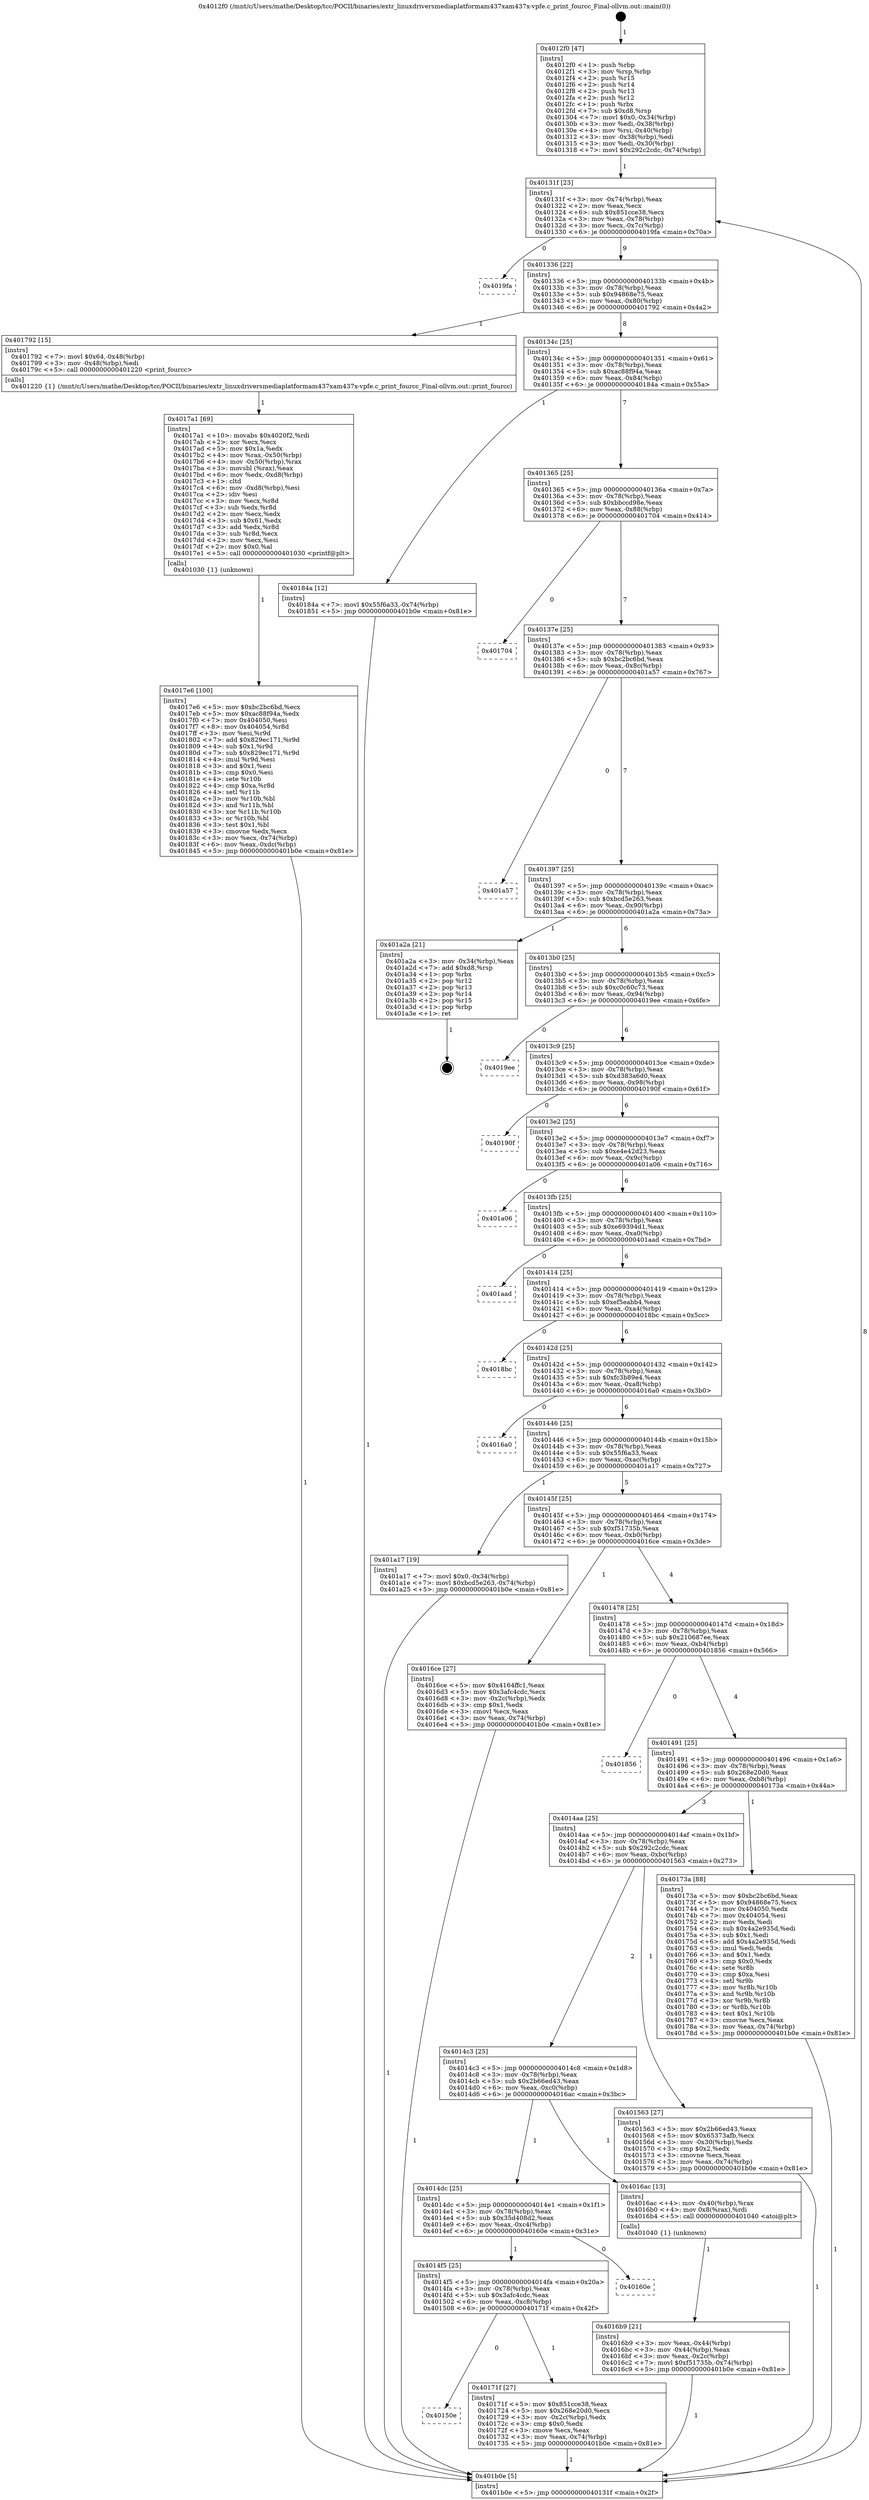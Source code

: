 digraph "0x4012f0" {
  label = "0x4012f0 (/mnt/c/Users/mathe/Desktop/tcc/POCII/binaries/extr_linuxdriversmediaplatformam437xam437x-vpfe.c_print_fourcc_Final-ollvm.out::main(0))"
  labelloc = "t"
  node[shape=record]

  Entry [label="",width=0.3,height=0.3,shape=circle,fillcolor=black,style=filled]
  "0x40131f" [label="{
     0x40131f [23]\l
     | [instrs]\l
     &nbsp;&nbsp;0x40131f \<+3\>: mov -0x74(%rbp),%eax\l
     &nbsp;&nbsp;0x401322 \<+2\>: mov %eax,%ecx\l
     &nbsp;&nbsp;0x401324 \<+6\>: sub $0x851cce38,%ecx\l
     &nbsp;&nbsp;0x40132a \<+3\>: mov %eax,-0x78(%rbp)\l
     &nbsp;&nbsp;0x40132d \<+3\>: mov %ecx,-0x7c(%rbp)\l
     &nbsp;&nbsp;0x401330 \<+6\>: je 00000000004019fa \<main+0x70a\>\l
  }"]
  "0x4019fa" [label="{
     0x4019fa\l
  }", style=dashed]
  "0x401336" [label="{
     0x401336 [22]\l
     | [instrs]\l
     &nbsp;&nbsp;0x401336 \<+5\>: jmp 000000000040133b \<main+0x4b\>\l
     &nbsp;&nbsp;0x40133b \<+3\>: mov -0x78(%rbp),%eax\l
     &nbsp;&nbsp;0x40133e \<+5\>: sub $0x94868e75,%eax\l
     &nbsp;&nbsp;0x401343 \<+3\>: mov %eax,-0x80(%rbp)\l
     &nbsp;&nbsp;0x401346 \<+6\>: je 0000000000401792 \<main+0x4a2\>\l
  }"]
  Exit [label="",width=0.3,height=0.3,shape=circle,fillcolor=black,style=filled,peripheries=2]
  "0x401792" [label="{
     0x401792 [15]\l
     | [instrs]\l
     &nbsp;&nbsp;0x401792 \<+7\>: movl $0x64,-0x48(%rbp)\l
     &nbsp;&nbsp;0x401799 \<+3\>: mov -0x48(%rbp),%edi\l
     &nbsp;&nbsp;0x40179c \<+5\>: call 0000000000401220 \<print_fourcc\>\l
     | [calls]\l
     &nbsp;&nbsp;0x401220 \{1\} (/mnt/c/Users/mathe/Desktop/tcc/POCII/binaries/extr_linuxdriversmediaplatformam437xam437x-vpfe.c_print_fourcc_Final-ollvm.out::print_fourcc)\l
  }"]
  "0x40134c" [label="{
     0x40134c [25]\l
     | [instrs]\l
     &nbsp;&nbsp;0x40134c \<+5\>: jmp 0000000000401351 \<main+0x61\>\l
     &nbsp;&nbsp;0x401351 \<+3\>: mov -0x78(%rbp),%eax\l
     &nbsp;&nbsp;0x401354 \<+5\>: sub $0xac88f94a,%eax\l
     &nbsp;&nbsp;0x401359 \<+6\>: mov %eax,-0x84(%rbp)\l
     &nbsp;&nbsp;0x40135f \<+6\>: je 000000000040184a \<main+0x55a\>\l
  }"]
  "0x4017e6" [label="{
     0x4017e6 [100]\l
     | [instrs]\l
     &nbsp;&nbsp;0x4017e6 \<+5\>: mov $0xbc2bc6bd,%ecx\l
     &nbsp;&nbsp;0x4017eb \<+5\>: mov $0xac88f94a,%edx\l
     &nbsp;&nbsp;0x4017f0 \<+7\>: mov 0x404050,%esi\l
     &nbsp;&nbsp;0x4017f7 \<+8\>: mov 0x404054,%r8d\l
     &nbsp;&nbsp;0x4017ff \<+3\>: mov %esi,%r9d\l
     &nbsp;&nbsp;0x401802 \<+7\>: add $0x829ec171,%r9d\l
     &nbsp;&nbsp;0x401809 \<+4\>: sub $0x1,%r9d\l
     &nbsp;&nbsp;0x40180d \<+7\>: sub $0x829ec171,%r9d\l
     &nbsp;&nbsp;0x401814 \<+4\>: imul %r9d,%esi\l
     &nbsp;&nbsp;0x401818 \<+3\>: and $0x1,%esi\l
     &nbsp;&nbsp;0x40181b \<+3\>: cmp $0x0,%esi\l
     &nbsp;&nbsp;0x40181e \<+4\>: sete %r10b\l
     &nbsp;&nbsp;0x401822 \<+4\>: cmp $0xa,%r8d\l
     &nbsp;&nbsp;0x401826 \<+4\>: setl %r11b\l
     &nbsp;&nbsp;0x40182a \<+3\>: mov %r10b,%bl\l
     &nbsp;&nbsp;0x40182d \<+3\>: and %r11b,%bl\l
     &nbsp;&nbsp;0x401830 \<+3\>: xor %r11b,%r10b\l
     &nbsp;&nbsp;0x401833 \<+3\>: or %r10b,%bl\l
     &nbsp;&nbsp;0x401836 \<+3\>: test $0x1,%bl\l
     &nbsp;&nbsp;0x401839 \<+3\>: cmovne %edx,%ecx\l
     &nbsp;&nbsp;0x40183c \<+3\>: mov %ecx,-0x74(%rbp)\l
     &nbsp;&nbsp;0x40183f \<+6\>: mov %eax,-0xdc(%rbp)\l
     &nbsp;&nbsp;0x401845 \<+5\>: jmp 0000000000401b0e \<main+0x81e\>\l
  }"]
  "0x40184a" [label="{
     0x40184a [12]\l
     | [instrs]\l
     &nbsp;&nbsp;0x40184a \<+7\>: movl $0x55f6a33,-0x74(%rbp)\l
     &nbsp;&nbsp;0x401851 \<+5\>: jmp 0000000000401b0e \<main+0x81e\>\l
  }"]
  "0x401365" [label="{
     0x401365 [25]\l
     | [instrs]\l
     &nbsp;&nbsp;0x401365 \<+5\>: jmp 000000000040136a \<main+0x7a\>\l
     &nbsp;&nbsp;0x40136a \<+3\>: mov -0x78(%rbp),%eax\l
     &nbsp;&nbsp;0x40136d \<+5\>: sub $0xbbccd98e,%eax\l
     &nbsp;&nbsp;0x401372 \<+6\>: mov %eax,-0x88(%rbp)\l
     &nbsp;&nbsp;0x401378 \<+6\>: je 0000000000401704 \<main+0x414\>\l
  }"]
  "0x4017a1" [label="{
     0x4017a1 [69]\l
     | [instrs]\l
     &nbsp;&nbsp;0x4017a1 \<+10\>: movabs $0x4020f2,%rdi\l
     &nbsp;&nbsp;0x4017ab \<+2\>: xor %ecx,%ecx\l
     &nbsp;&nbsp;0x4017ad \<+5\>: mov $0x1a,%edx\l
     &nbsp;&nbsp;0x4017b2 \<+4\>: mov %rax,-0x50(%rbp)\l
     &nbsp;&nbsp;0x4017b6 \<+4\>: mov -0x50(%rbp),%rax\l
     &nbsp;&nbsp;0x4017ba \<+3\>: movsbl (%rax),%eax\l
     &nbsp;&nbsp;0x4017bd \<+6\>: mov %edx,-0xd8(%rbp)\l
     &nbsp;&nbsp;0x4017c3 \<+1\>: cltd\l
     &nbsp;&nbsp;0x4017c4 \<+6\>: mov -0xd8(%rbp),%esi\l
     &nbsp;&nbsp;0x4017ca \<+2\>: idiv %esi\l
     &nbsp;&nbsp;0x4017cc \<+3\>: mov %ecx,%r8d\l
     &nbsp;&nbsp;0x4017cf \<+3\>: sub %edx,%r8d\l
     &nbsp;&nbsp;0x4017d2 \<+2\>: mov %ecx,%edx\l
     &nbsp;&nbsp;0x4017d4 \<+3\>: sub $0x61,%edx\l
     &nbsp;&nbsp;0x4017d7 \<+3\>: add %edx,%r8d\l
     &nbsp;&nbsp;0x4017da \<+3\>: sub %r8d,%ecx\l
     &nbsp;&nbsp;0x4017dd \<+2\>: mov %ecx,%esi\l
     &nbsp;&nbsp;0x4017df \<+2\>: mov $0x0,%al\l
     &nbsp;&nbsp;0x4017e1 \<+5\>: call 0000000000401030 \<printf@plt\>\l
     | [calls]\l
     &nbsp;&nbsp;0x401030 \{1\} (unknown)\l
  }"]
  "0x401704" [label="{
     0x401704\l
  }", style=dashed]
  "0x40137e" [label="{
     0x40137e [25]\l
     | [instrs]\l
     &nbsp;&nbsp;0x40137e \<+5\>: jmp 0000000000401383 \<main+0x93\>\l
     &nbsp;&nbsp;0x401383 \<+3\>: mov -0x78(%rbp),%eax\l
     &nbsp;&nbsp;0x401386 \<+5\>: sub $0xbc2bc6bd,%eax\l
     &nbsp;&nbsp;0x40138b \<+6\>: mov %eax,-0x8c(%rbp)\l
     &nbsp;&nbsp;0x401391 \<+6\>: je 0000000000401a57 \<main+0x767\>\l
  }"]
  "0x40150e" [label="{
     0x40150e\l
  }", style=dashed]
  "0x401a57" [label="{
     0x401a57\l
  }", style=dashed]
  "0x401397" [label="{
     0x401397 [25]\l
     | [instrs]\l
     &nbsp;&nbsp;0x401397 \<+5\>: jmp 000000000040139c \<main+0xac\>\l
     &nbsp;&nbsp;0x40139c \<+3\>: mov -0x78(%rbp),%eax\l
     &nbsp;&nbsp;0x40139f \<+5\>: sub $0xbcd5e263,%eax\l
     &nbsp;&nbsp;0x4013a4 \<+6\>: mov %eax,-0x90(%rbp)\l
     &nbsp;&nbsp;0x4013aa \<+6\>: je 0000000000401a2a \<main+0x73a\>\l
  }"]
  "0x40171f" [label="{
     0x40171f [27]\l
     | [instrs]\l
     &nbsp;&nbsp;0x40171f \<+5\>: mov $0x851cce38,%eax\l
     &nbsp;&nbsp;0x401724 \<+5\>: mov $0x268e20d0,%ecx\l
     &nbsp;&nbsp;0x401729 \<+3\>: mov -0x2c(%rbp),%edx\l
     &nbsp;&nbsp;0x40172c \<+3\>: cmp $0x0,%edx\l
     &nbsp;&nbsp;0x40172f \<+3\>: cmove %ecx,%eax\l
     &nbsp;&nbsp;0x401732 \<+3\>: mov %eax,-0x74(%rbp)\l
     &nbsp;&nbsp;0x401735 \<+5\>: jmp 0000000000401b0e \<main+0x81e\>\l
  }"]
  "0x401a2a" [label="{
     0x401a2a [21]\l
     | [instrs]\l
     &nbsp;&nbsp;0x401a2a \<+3\>: mov -0x34(%rbp),%eax\l
     &nbsp;&nbsp;0x401a2d \<+7\>: add $0xd8,%rsp\l
     &nbsp;&nbsp;0x401a34 \<+1\>: pop %rbx\l
     &nbsp;&nbsp;0x401a35 \<+2\>: pop %r12\l
     &nbsp;&nbsp;0x401a37 \<+2\>: pop %r13\l
     &nbsp;&nbsp;0x401a39 \<+2\>: pop %r14\l
     &nbsp;&nbsp;0x401a3b \<+2\>: pop %r15\l
     &nbsp;&nbsp;0x401a3d \<+1\>: pop %rbp\l
     &nbsp;&nbsp;0x401a3e \<+1\>: ret\l
  }"]
  "0x4013b0" [label="{
     0x4013b0 [25]\l
     | [instrs]\l
     &nbsp;&nbsp;0x4013b0 \<+5\>: jmp 00000000004013b5 \<main+0xc5\>\l
     &nbsp;&nbsp;0x4013b5 \<+3\>: mov -0x78(%rbp),%eax\l
     &nbsp;&nbsp;0x4013b8 \<+5\>: sub $0xc0c60c73,%eax\l
     &nbsp;&nbsp;0x4013bd \<+6\>: mov %eax,-0x94(%rbp)\l
     &nbsp;&nbsp;0x4013c3 \<+6\>: je 00000000004019ee \<main+0x6fe\>\l
  }"]
  "0x4014f5" [label="{
     0x4014f5 [25]\l
     | [instrs]\l
     &nbsp;&nbsp;0x4014f5 \<+5\>: jmp 00000000004014fa \<main+0x20a\>\l
     &nbsp;&nbsp;0x4014fa \<+3\>: mov -0x78(%rbp),%eax\l
     &nbsp;&nbsp;0x4014fd \<+5\>: sub $0x3afc4cdc,%eax\l
     &nbsp;&nbsp;0x401502 \<+6\>: mov %eax,-0xc8(%rbp)\l
     &nbsp;&nbsp;0x401508 \<+6\>: je 000000000040171f \<main+0x42f\>\l
  }"]
  "0x4019ee" [label="{
     0x4019ee\l
  }", style=dashed]
  "0x4013c9" [label="{
     0x4013c9 [25]\l
     | [instrs]\l
     &nbsp;&nbsp;0x4013c9 \<+5\>: jmp 00000000004013ce \<main+0xde\>\l
     &nbsp;&nbsp;0x4013ce \<+3\>: mov -0x78(%rbp),%eax\l
     &nbsp;&nbsp;0x4013d1 \<+5\>: sub $0xd383a6d0,%eax\l
     &nbsp;&nbsp;0x4013d6 \<+6\>: mov %eax,-0x98(%rbp)\l
     &nbsp;&nbsp;0x4013dc \<+6\>: je 000000000040190f \<main+0x61f\>\l
  }"]
  "0x40160e" [label="{
     0x40160e\l
  }", style=dashed]
  "0x40190f" [label="{
     0x40190f\l
  }", style=dashed]
  "0x4013e2" [label="{
     0x4013e2 [25]\l
     | [instrs]\l
     &nbsp;&nbsp;0x4013e2 \<+5\>: jmp 00000000004013e7 \<main+0xf7\>\l
     &nbsp;&nbsp;0x4013e7 \<+3\>: mov -0x78(%rbp),%eax\l
     &nbsp;&nbsp;0x4013ea \<+5\>: sub $0xe4e42d23,%eax\l
     &nbsp;&nbsp;0x4013ef \<+6\>: mov %eax,-0x9c(%rbp)\l
     &nbsp;&nbsp;0x4013f5 \<+6\>: je 0000000000401a06 \<main+0x716\>\l
  }"]
  "0x4016b9" [label="{
     0x4016b9 [21]\l
     | [instrs]\l
     &nbsp;&nbsp;0x4016b9 \<+3\>: mov %eax,-0x44(%rbp)\l
     &nbsp;&nbsp;0x4016bc \<+3\>: mov -0x44(%rbp),%eax\l
     &nbsp;&nbsp;0x4016bf \<+3\>: mov %eax,-0x2c(%rbp)\l
     &nbsp;&nbsp;0x4016c2 \<+7\>: movl $0xf51735b,-0x74(%rbp)\l
     &nbsp;&nbsp;0x4016c9 \<+5\>: jmp 0000000000401b0e \<main+0x81e\>\l
  }"]
  "0x401a06" [label="{
     0x401a06\l
  }", style=dashed]
  "0x4013fb" [label="{
     0x4013fb [25]\l
     | [instrs]\l
     &nbsp;&nbsp;0x4013fb \<+5\>: jmp 0000000000401400 \<main+0x110\>\l
     &nbsp;&nbsp;0x401400 \<+3\>: mov -0x78(%rbp),%eax\l
     &nbsp;&nbsp;0x401403 \<+5\>: sub $0xe69394d1,%eax\l
     &nbsp;&nbsp;0x401408 \<+6\>: mov %eax,-0xa0(%rbp)\l
     &nbsp;&nbsp;0x40140e \<+6\>: je 0000000000401aad \<main+0x7bd\>\l
  }"]
  "0x4014dc" [label="{
     0x4014dc [25]\l
     | [instrs]\l
     &nbsp;&nbsp;0x4014dc \<+5\>: jmp 00000000004014e1 \<main+0x1f1\>\l
     &nbsp;&nbsp;0x4014e1 \<+3\>: mov -0x78(%rbp),%eax\l
     &nbsp;&nbsp;0x4014e4 \<+5\>: sub $0x35d408d2,%eax\l
     &nbsp;&nbsp;0x4014e9 \<+6\>: mov %eax,-0xc4(%rbp)\l
     &nbsp;&nbsp;0x4014ef \<+6\>: je 000000000040160e \<main+0x31e\>\l
  }"]
  "0x401aad" [label="{
     0x401aad\l
  }", style=dashed]
  "0x401414" [label="{
     0x401414 [25]\l
     | [instrs]\l
     &nbsp;&nbsp;0x401414 \<+5\>: jmp 0000000000401419 \<main+0x129\>\l
     &nbsp;&nbsp;0x401419 \<+3\>: mov -0x78(%rbp),%eax\l
     &nbsp;&nbsp;0x40141c \<+5\>: sub $0xef5eabb4,%eax\l
     &nbsp;&nbsp;0x401421 \<+6\>: mov %eax,-0xa4(%rbp)\l
     &nbsp;&nbsp;0x401427 \<+6\>: je 00000000004018bc \<main+0x5cc\>\l
  }"]
  "0x4016ac" [label="{
     0x4016ac [13]\l
     | [instrs]\l
     &nbsp;&nbsp;0x4016ac \<+4\>: mov -0x40(%rbp),%rax\l
     &nbsp;&nbsp;0x4016b0 \<+4\>: mov 0x8(%rax),%rdi\l
     &nbsp;&nbsp;0x4016b4 \<+5\>: call 0000000000401040 \<atoi@plt\>\l
     | [calls]\l
     &nbsp;&nbsp;0x401040 \{1\} (unknown)\l
  }"]
  "0x4018bc" [label="{
     0x4018bc\l
  }", style=dashed]
  "0x40142d" [label="{
     0x40142d [25]\l
     | [instrs]\l
     &nbsp;&nbsp;0x40142d \<+5\>: jmp 0000000000401432 \<main+0x142\>\l
     &nbsp;&nbsp;0x401432 \<+3\>: mov -0x78(%rbp),%eax\l
     &nbsp;&nbsp;0x401435 \<+5\>: sub $0xfc3b89e4,%eax\l
     &nbsp;&nbsp;0x40143a \<+6\>: mov %eax,-0xa8(%rbp)\l
     &nbsp;&nbsp;0x401440 \<+6\>: je 00000000004016a0 \<main+0x3b0\>\l
  }"]
  "0x4012f0" [label="{
     0x4012f0 [47]\l
     | [instrs]\l
     &nbsp;&nbsp;0x4012f0 \<+1\>: push %rbp\l
     &nbsp;&nbsp;0x4012f1 \<+3\>: mov %rsp,%rbp\l
     &nbsp;&nbsp;0x4012f4 \<+2\>: push %r15\l
     &nbsp;&nbsp;0x4012f6 \<+2\>: push %r14\l
     &nbsp;&nbsp;0x4012f8 \<+2\>: push %r13\l
     &nbsp;&nbsp;0x4012fa \<+2\>: push %r12\l
     &nbsp;&nbsp;0x4012fc \<+1\>: push %rbx\l
     &nbsp;&nbsp;0x4012fd \<+7\>: sub $0xd8,%rsp\l
     &nbsp;&nbsp;0x401304 \<+7\>: movl $0x0,-0x34(%rbp)\l
     &nbsp;&nbsp;0x40130b \<+3\>: mov %edi,-0x38(%rbp)\l
     &nbsp;&nbsp;0x40130e \<+4\>: mov %rsi,-0x40(%rbp)\l
     &nbsp;&nbsp;0x401312 \<+3\>: mov -0x38(%rbp),%edi\l
     &nbsp;&nbsp;0x401315 \<+3\>: mov %edi,-0x30(%rbp)\l
     &nbsp;&nbsp;0x401318 \<+7\>: movl $0x292c2cdc,-0x74(%rbp)\l
  }"]
  "0x4016a0" [label="{
     0x4016a0\l
  }", style=dashed]
  "0x401446" [label="{
     0x401446 [25]\l
     | [instrs]\l
     &nbsp;&nbsp;0x401446 \<+5\>: jmp 000000000040144b \<main+0x15b\>\l
     &nbsp;&nbsp;0x40144b \<+3\>: mov -0x78(%rbp),%eax\l
     &nbsp;&nbsp;0x40144e \<+5\>: sub $0x55f6a33,%eax\l
     &nbsp;&nbsp;0x401453 \<+6\>: mov %eax,-0xac(%rbp)\l
     &nbsp;&nbsp;0x401459 \<+6\>: je 0000000000401a17 \<main+0x727\>\l
  }"]
  "0x401b0e" [label="{
     0x401b0e [5]\l
     | [instrs]\l
     &nbsp;&nbsp;0x401b0e \<+5\>: jmp 000000000040131f \<main+0x2f\>\l
  }"]
  "0x401a17" [label="{
     0x401a17 [19]\l
     | [instrs]\l
     &nbsp;&nbsp;0x401a17 \<+7\>: movl $0x0,-0x34(%rbp)\l
     &nbsp;&nbsp;0x401a1e \<+7\>: movl $0xbcd5e263,-0x74(%rbp)\l
     &nbsp;&nbsp;0x401a25 \<+5\>: jmp 0000000000401b0e \<main+0x81e\>\l
  }"]
  "0x40145f" [label="{
     0x40145f [25]\l
     | [instrs]\l
     &nbsp;&nbsp;0x40145f \<+5\>: jmp 0000000000401464 \<main+0x174\>\l
     &nbsp;&nbsp;0x401464 \<+3\>: mov -0x78(%rbp),%eax\l
     &nbsp;&nbsp;0x401467 \<+5\>: sub $0xf51735b,%eax\l
     &nbsp;&nbsp;0x40146c \<+6\>: mov %eax,-0xb0(%rbp)\l
     &nbsp;&nbsp;0x401472 \<+6\>: je 00000000004016ce \<main+0x3de\>\l
  }"]
  "0x4014c3" [label="{
     0x4014c3 [25]\l
     | [instrs]\l
     &nbsp;&nbsp;0x4014c3 \<+5\>: jmp 00000000004014c8 \<main+0x1d8\>\l
     &nbsp;&nbsp;0x4014c8 \<+3\>: mov -0x78(%rbp),%eax\l
     &nbsp;&nbsp;0x4014cb \<+5\>: sub $0x2b66ed43,%eax\l
     &nbsp;&nbsp;0x4014d0 \<+6\>: mov %eax,-0xc0(%rbp)\l
     &nbsp;&nbsp;0x4014d6 \<+6\>: je 00000000004016ac \<main+0x3bc\>\l
  }"]
  "0x4016ce" [label="{
     0x4016ce [27]\l
     | [instrs]\l
     &nbsp;&nbsp;0x4016ce \<+5\>: mov $0x4164ffc1,%eax\l
     &nbsp;&nbsp;0x4016d3 \<+5\>: mov $0x3afc4cdc,%ecx\l
     &nbsp;&nbsp;0x4016d8 \<+3\>: mov -0x2c(%rbp),%edx\l
     &nbsp;&nbsp;0x4016db \<+3\>: cmp $0x1,%edx\l
     &nbsp;&nbsp;0x4016de \<+3\>: cmovl %ecx,%eax\l
     &nbsp;&nbsp;0x4016e1 \<+3\>: mov %eax,-0x74(%rbp)\l
     &nbsp;&nbsp;0x4016e4 \<+5\>: jmp 0000000000401b0e \<main+0x81e\>\l
  }"]
  "0x401478" [label="{
     0x401478 [25]\l
     | [instrs]\l
     &nbsp;&nbsp;0x401478 \<+5\>: jmp 000000000040147d \<main+0x18d\>\l
     &nbsp;&nbsp;0x40147d \<+3\>: mov -0x78(%rbp),%eax\l
     &nbsp;&nbsp;0x401480 \<+5\>: sub $0x210687ee,%eax\l
     &nbsp;&nbsp;0x401485 \<+6\>: mov %eax,-0xb4(%rbp)\l
     &nbsp;&nbsp;0x40148b \<+6\>: je 0000000000401856 \<main+0x566\>\l
  }"]
  "0x401563" [label="{
     0x401563 [27]\l
     | [instrs]\l
     &nbsp;&nbsp;0x401563 \<+5\>: mov $0x2b66ed43,%eax\l
     &nbsp;&nbsp;0x401568 \<+5\>: mov $0x65373afb,%ecx\l
     &nbsp;&nbsp;0x40156d \<+3\>: mov -0x30(%rbp),%edx\l
     &nbsp;&nbsp;0x401570 \<+3\>: cmp $0x2,%edx\l
     &nbsp;&nbsp;0x401573 \<+3\>: cmovne %ecx,%eax\l
     &nbsp;&nbsp;0x401576 \<+3\>: mov %eax,-0x74(%rbp)\l
     &nbsp;&nbsp;0x401579 \<+5\>: jmp 0000000000401b0e \<main+0x81e\>\l
  }"]
  "0x401856" [label="{
     0x401856\l
  }", style=dashed]
  "0x401491" [label="{
     0x401491 [25]\l
     | [instrs]\l
     &nbsp;&nbsp;0x401491 \<+5\>: jmp 0000000000401496 \<main+0x1a6\>\l
     &nbsp;&nbsp;0x401496 \<+3\>: mov -0x78(%rbp),%eax\l
     &nbsp;&nbsp;0x401499 \<+5\>: sub $0x268e20d0,%eax\l
     &nbsp;&nbsp;0x40149e \<+6\>: mov %eax,-0xb8(%rbp)\l
     &nbsp;&nbsp;0x4014a4 \<+6\>: je 000000000040173a \<main+0x44a\>\l
  }"]
  "0x4014aa" [label="{
     0x4014aa [25]\l
     | [instrs]\l
     &nbsp;&nbsp;0x4014aa \<+5\>: jmp 00000000004014af \<main+0x1bf\>\l
     &nbsp;&nbsp;0x4014af \<+3\>: mov -0x78(%rbp),%eax\l
     &nbsp;&nbsp;0x4014b2 \<+5\>: sub $0x292c2cdc,%eax\l
     &nbsp;&nbsp;0x4014b7 \<+6\>: mov %eax,-0xbc(%rbp)\l
     &nbsp;&nbsp;0x4014bd \<+6\>: je 0000000000401563 \<main+0x273\>\l
  }"]
  "0x40173a" [label="{
     0x40173a [88]\l
     | [instrs]\l
     &nbsp;&nbsp;0x40173a \<+5\>: mov $0xbc2bc6bd,%eax\l
     &nbsp;&nbsp;0x40173f \<+5\>: mov $0x94868e75,%ecx\l
     &nbsp;&nbsp;0x401744 \<+7\>: mov 0x404050,%edx\l
     &nbsp;&nbsp;0x40174b \<+7\>: mov 0x404054,%esi\l
     &nbsp;&nbsp;0x401752 \<+2\>: mov %edx,%edi\l
     &nbsp;&nbsp;0x401754 \<+6\>: sub $0x4a2e935d,%edi\l
     &nbsp;&nbsp;0x40175a \<+3\>: sub $0x1,%edi\l
     &nbsp;&nbsp;0x40175d \<+6\>: add $0x4a2e935d,%edi\l
     &nbsp;&nbsp;0x401763 \<+3\>: imul %edi,%edx\l
     &nbsp;&nbsp;0x401766 \<+3\>: and $0x1,%edx\l
     &nbsp;&nbsp;0x401769 \<+3\>: cmp $0x0,%edx\l
     &nbsp;&nbsp;0x40176c \<+4\>: sete %r8b\l
     &nbsp;&nbsp;0x401770 \<+3\>: cmp $0xa,%esi\l
     &nbsp;&nbsp;0x401773 \<+4\>: setl %r9b\l
     &nbsp;&nbsp;0x401777 \<+3\>: mov %r8b,%r10b\l
     &nbsp;&nbsp;0x40177a \<+3\>: and %r9b,%r10b\l
     &nbsp;&nbsp;0x40177d \<+3\>: xor %r9b,%r8b\l
     &nbsp;&nbsp;0x401780 \<+3\>: or %r8b,%r10b\l
     &nbsp;&nbsp;0x401783 \<+4\>: test $0x1,%r10b\l
     &nbsp;&nbsp;0x401787 \<+3\>: cmovne %ecx,%eax\l
     &nbsp;&nbsp;0x40178a \<+3\>: mov %eax,-0x74(%rbp)\l
     &nbsp;&nbsp;0x40178d \<+5\>: jmp 0000000000401b0e \<main+0x81e\>\l
  }"]
  Entry -> "0x4012f0" [label=" 1"]
  "0x40131f" -> "0x4019fa" [label=" 0"]
  "0x40131f" -> "0x401336" [label=" 9"]
  "0x401a2a" -> Exit [label=" 1"]
  "0x401336" -> "0x401792" [label=" 1"]
  "0x401336" -> "0x40134c" [label=" 8"]
  "0x401a17" -> "0x401b0e" [label=" 1"]
  "0x40134c" -> "0x40184a" [label=" 1"]
  "0x40134c" -> "0x401365" [label=" 7"]
  "0x40184a" -> "0x401b0e" [label=" 1"]
  "0x401365" -> "0x401704" [label=" 0"]
  "0x401365" -> "0x40137e" [label=" 7"]
  "0x4017e6" -> "0x401b0e" [label=" 1"]
  "0x40137e" -> "0x401a57" [label=" 0"]
  "0x40137e" -> "0x401397" [label=" 7"]
  "0x4017a1" -> "0x4017e6" [label=" 1"]
  "0x401397" -> "0x401a2a" [label=" 1"]
  "0x401397" -> "0x4013b0" [label=" 6"]
  "0x401792" -> "0x4017a1" [label=" 1"]
  "0x4013b0" -> "0x4019ee" [label=" 0"]
  "0x4013b0" -> "0x4013c9" [label=" 6"]
  "0x40171f" -> "0x401b0e" [label=" 1"]
  "0x4013c9" -> "0x40190f" [label=" 0"]
  "0x4013c9" -> "0x4013e2" [label=" 6"]
  "0x4014f5" -> "0x40150e" [label=" 0"]
  "0x4013e2" -> "0x401a06" [label=" 0"]
  "0x4013e2" -> "0x4013fb" [label=" 6"]
  "0x40173a" -> "0x401b0e" [label=" 1"]
  "0x4013fb" -> "0x401aad" [label=" 0"]
  "0x4013fb" -> "0x401414" [label=" 6"]
  "0x4014dc" -> "0x4014f5" [label=" 1"]
  "0x401414" -> "0x4018bc" [label=" 0"]
  "0x401414" -> "0x40142d" [label=" 6"]
  "0x4014dc" -> "0x40160e" [label=" 0"]
  "0x40142d" -> "0x4016a0" [label=" 0"]
  "0x40142d" -> "0x401446" [label=" 6"]
  "0x4016ce" -> "0x401b0e" [label=" 1"]
  "0x401446" -> "0x401a17" [label=" 1"]
  "0x401446" -> "0x40145f" [label=" 5"]
  "0x4016b9" -> "0x401b0e" [label=" 1"]
  "0x40145f" -> "0x4016ce" [label=" 1"]
  "0x40145f" -> "0x401478" [label=" 4"]
  "0x4016ac" -> "0x4016b9" [label=" 1"]
  "0x401478" -> "0x401856" [label=" 0"]
  "0x401478" -> "0x401491" [label=" 4"]
  "0x4014c3" -> "0x4014dc" [label=" 1"]
  "0x401491" -> "0x40173a" [label=" 1"]
  "0x401491" -> "0x4014aa" [label=" 3"]
  "0x4014c3" -> "0x4016ac" [label=" 1"]
  "0x4014aa" -> "0x401563" [label=" 1"]
  "0x4014aa" -> "0x4014c3" [label=" 2"]
  "0x401563" -> "0x401b0e" [label=" 1"]
  "0x4012f0" -> "0x40131f" [label=" 1"]
  "0x401b0e" -> "0x40131f" [label=" 8"]
  "0x4014f5" -> "0x40171f" [label=" 1"]
}
